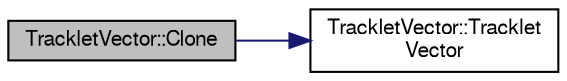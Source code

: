 digraph "TrackletVector::Clone"
{
  bgcolor="transparent";
  edge [fontname="FreeSans",fontsize="10",labelfontname="FreeSans",labelfontsize="10"];
  node [fontname="FreeSans",fontsize="10",shape=record];
  rankdir="LR";
  Node1 [label="TrackletVector::Clone",height=0.2,width=0.4,color="black", fillcolor="grey75", style="filled" fontcolor="black"];
  Node1 -> Node2 [color="midnightblue",fontsize="10",style="solid",fontname="FreeSans"];
  Node2 [label="TrackletVector::Tracklet\lVector",height=0.2,width=0.4,color="black",URL="$d5/dba/classTrackletVector.html#a89b3c40b5d7829219abc46dd71a513e2"];
}
